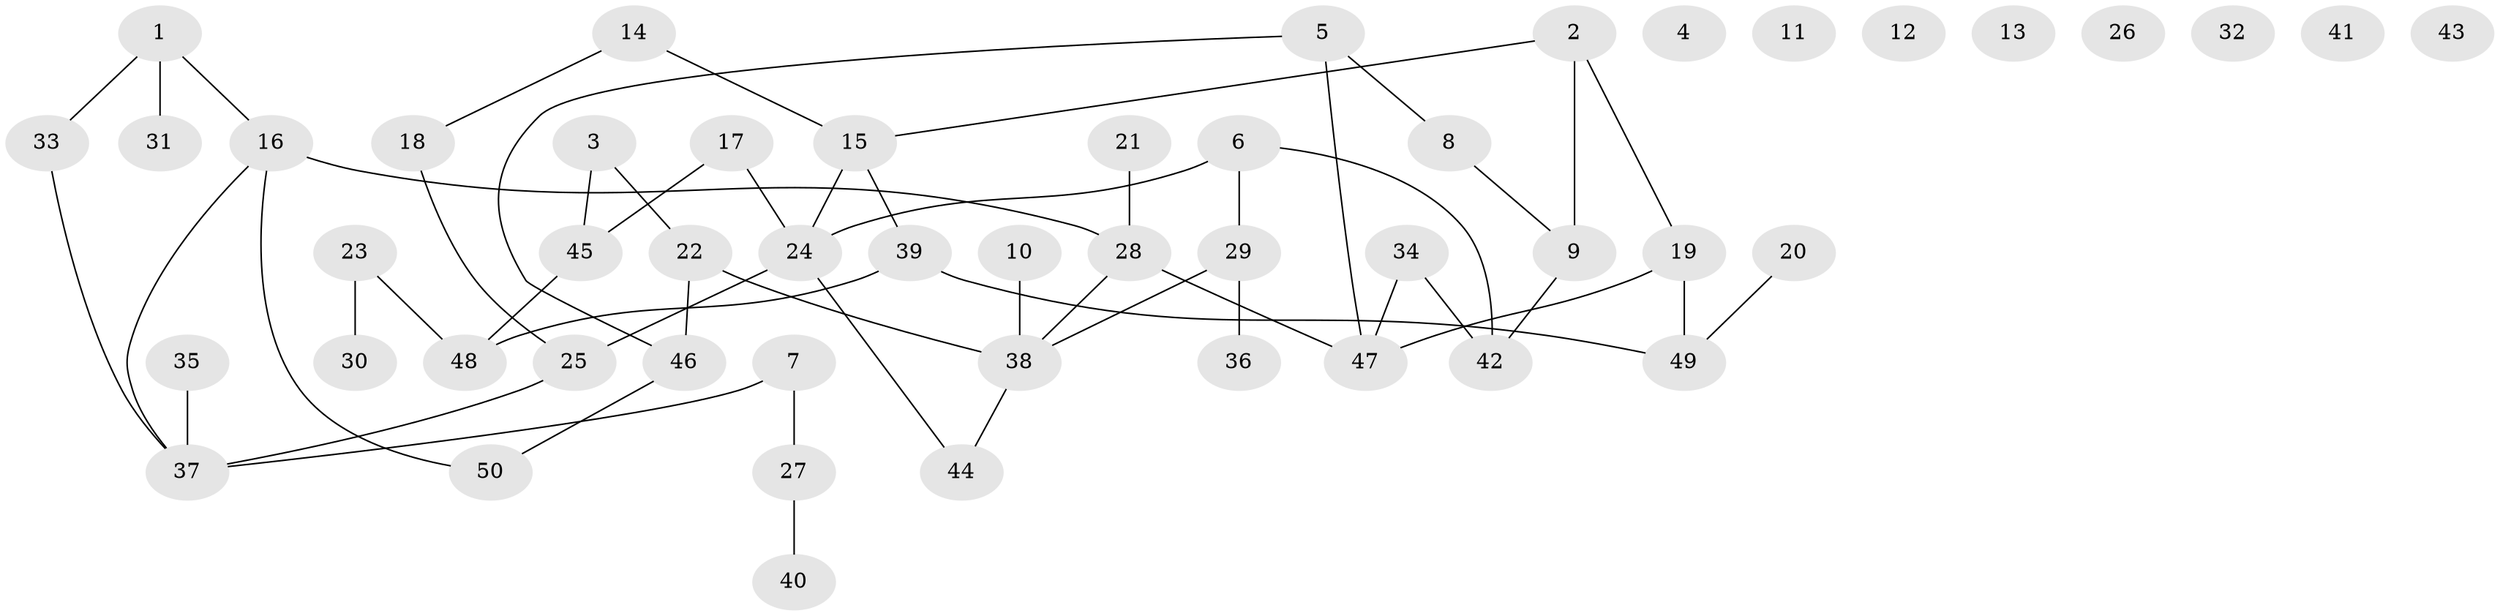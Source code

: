 // coarse degree distribution, {4: 0.12121212121212122, 5: 0.06060606060606061, 3: 0.15151515151515152, 0: 0.24242424242424243, 2: 0.18181818181818182, 1: 0.18181818181818182, 6: 0.030303030303030304, 7: 0.030303030303030304}
// Generated by graph-tools (version 1.1) at 2025/41/03/06/25 10:41:24]
// undirected, 50 vertices, 54 edges
graph export_dot {
graph [start="1"]
  node [color=gray90,style=filled];
  1;
  2;
  3;
  4;
  5;
  6;
  7;
  8;
  9;
  10;
  11;
  12;
  13;
  14;
  15;
  16;
  17;
  18;
  19;
  20;
  21;
  22;
  23;
  24;
  25;
  26;
  27;
  28;
  29;
  30;
  31;
  32;
  33;
  34;
  35;
  36;
  37;
  38;
  39;
  40;
  41;
  42;
  43;
  44;
  45;
  46;
  47;
  48;
  49;
  50;
  1 -- 16;
  1 -- 31;
  1 -- 33;
  2 -- 9;
  2 -- 15;
  2 -- 19;
  3 -- 22;
  3 -- 45;
  5 -- 8;
  5 -- 46;
  5 -- 47;
  6 -- 24;
  6 -- 29;
  6 -- 42;
  7 -- 27;
  7 -- 37;
  8 -- 9;
  9 -- 42;
  10 -- 38;
  14 -- 15;
  14 -- 18;
  15 -- 24;
  15 -- 39;
  16 -- 28;
  16 -- 37;
  16 -- 50;
  17 -- 24;
  17 -- 45;
  18 -- 25;
  19 -- 47;
  19 -- 49;
  20 -- 49;
  21 -- 28;
  22 -- 38;
  22 -- 46;
  23 -- 30;
  23 -- 48;
  24 -- 25;
  24 -- 44;
  25 -- 37;
  27 -- 40;
  28 -- 38;
  28 -- 47;
  29 -- 36;
  29 -- 38;
  33 -- 37;
  34 -- 42;
  34 -- 47;
  35 -- 37;
  38 -- 44;
  39 -- 48;
  39 -- 49;
  45 -- 48;
  46 -- 50;
}
